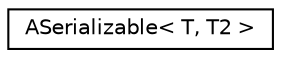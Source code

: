 digraph "Graphical Class Hierarchy"
{
 // LATEX_PDF_SIZE
  edge [fontname="Helvetica",fontsize="10",labelfontname="Helvetica",labelfontsize="10"];
  node [fontname="Helvetica",fontsize="10",shape=record];
  rankdir="LR";
  Node0 [label="ASerializable\< T, T2 \>",height=0.2,width=0.4,color="black", fillcolor="white", style="filled",URL="$structASerializable.html",tooltip=" "];
}
